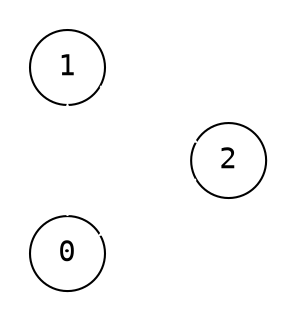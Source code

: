 digraph {
    node [shape=circle, fontname="monospace"];
    edge [arrowsize=0.6];
    layout=circo;
    pad=0.2;

    0 -> 1 -> 2 -> 0 [color="white"];
}